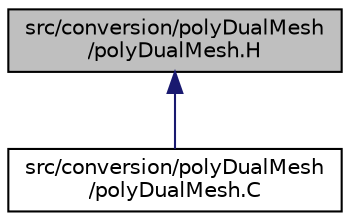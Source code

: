 digraph "src/conversion/polyDualMesh/polyDualMesh.H"
{
  bgcolor="transparent";
  edge [fontname="Helvetica",fontsize="10",labelfontname="Helvetica",labelfontsize="10"];
  node [fontname="Helvetica",fontsize="10",shape=record];
  Node1 [label="src/conversion/polyDualMesh\l/polyDualMesh.H",height=0.2,width=0.4,color="black", fillcolor="grey75", style="filled", fontcolor="black"];
  Node1 -> Node2 [dir="back",color="midnightblue",fontsize="10",style="solid",fontname="Helvetica"];
  Node2 [label="src/conversion/polyDualMesh\l/polyDualMesh.C",height=0.2,width=0.4,color="black",URL="$a04814.html"];
}
